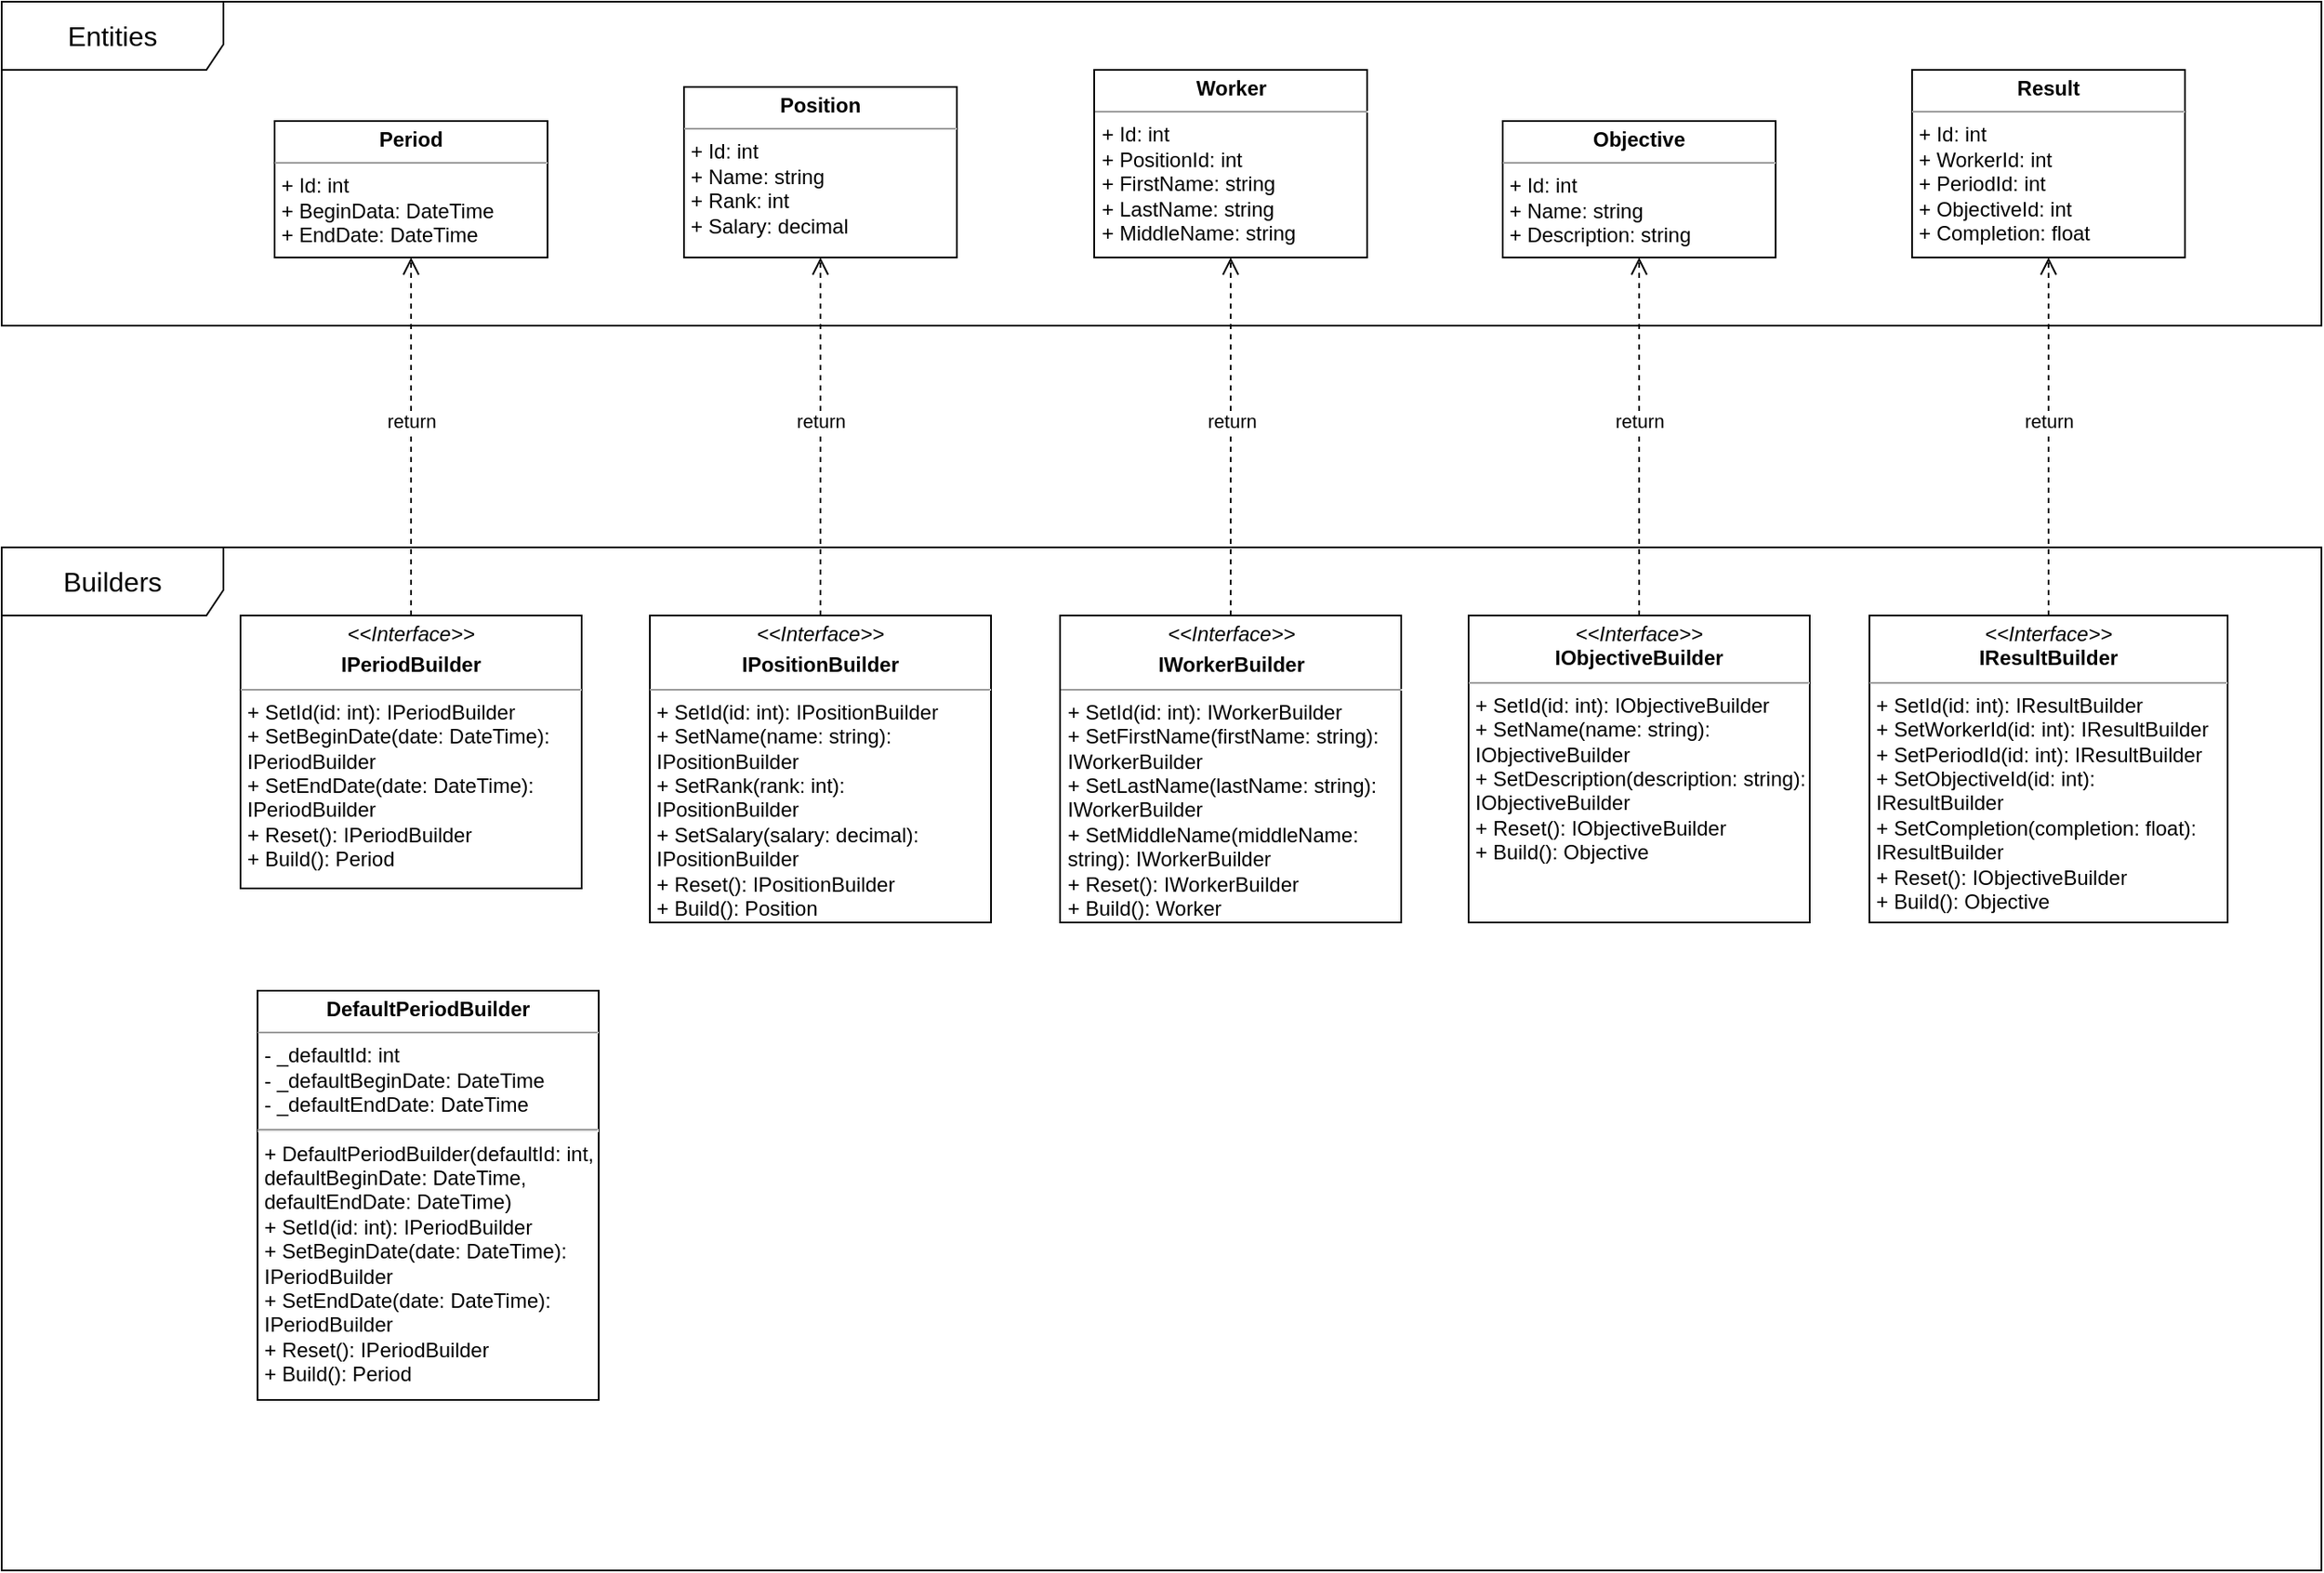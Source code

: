 <mxfile version="22.1.11" type="github">
  <diagram name="Страница — 1" id="qih0HeVdHAn_B9oH8GBS">
    <mxGraphModel dx="1185" dy="632" grid="1" gridSize="10" guides="1" tooltips="1" connect="1" arrows="1" fold="1" page="1" pageScale="1" pageWidth="827" pageHeight="1169" math="0" shadow="0">
      <root>
        <mxCell id="0" />
        <mxCell id="1" parent="0" />
        <mxCell id="z6ik7qYl1S37W0Bwtu2p-1" value="&lt;font style=&quot;font-size: 16px;&quot;&gt;Entities&lt;/font&gt;" style="shape=umlFrame;whiteSpace=wrap;html=1;pointerEvents=0;width=130;height=40;" parent="1" vertex="1">
          <mxGeometry x="240" y="80" width="1360" height="190" as="geometry" />
        </mxCell>
        <mxCell id="z6ik7qYl1S37W0Bwtu2p-2" value="&lt;p style=&quot;margin:0px;margin-top:4px;text-align:center;&quot;&gt;&lt;b&gt;Period&lt;/b&gt;&lt;/p&gt;&lt;hr size=&quot;1&quot;&gt;&lt;p style=&quot;margin:0px;margin-left:4px;&quot;&gt;+ Id: int&lt;/p&gt;&lt;p style=&quot;margin:0px;margin-left:4px;&quot;&gt;+ BeginData: DateTime&lt;/p&gt;&lt;p style=&quot;margin:0px;margin-left:4px;&quot;&gt;+ EndDate: DateTime&lt;/p&gt;" style="verticalAlign=top;align=left;overflow=fill;fontSize=12;fontFamily=Helvetica;html=1;whiteSpace=wrap;" parent="1" vertex="1">
          <mxGeometry x="400" y="150" width="160" height="80" as="geometry" />
        </mxCell>
        <mxCell id="z6ik7qYl1S37W0Bwtu2p-3" value="&lt;p style=&quot;margin:0px;margin-top:4px;text-align:center;&quot;&gt;&lt;b&gt;Position&lt;/b&gt;&lt;/p&gt;&lt;hr size=&quot;1&quot;&gt;&lt;p style=&quot;margin:0px;margin-left:4px;&quot;&gt;+ Id: int&lt;/p&gt;&lt;p style=&quot;margin:0px;margin-left:4px;&quot;&gt;+ Name: string&lt;/p&gt;&lt;p style=&quot;margin:0px;margin-left:4px;&quot;&gt;+ Rank: int&lt;/p&gt;&lt;p style=&quot;margin:0px;margin-left:4px;&quot;&gt;+ Salary: decimal&lt;/p&gt;" style="verticalAlign=top;align=left;overflow=fill;fontSize=12;fontFamily=Helvetica;html=1;whiteSpace=wrap;" parent="1" vertex="1">
          <mxGeometry x="640" y="130" width="160" height="100" as="geometry" />
        </mxCell>
        <mxCell id="z6ik7qYl1S37W0Bwtu2p-4" value="&lt;p style=&quot;margin:0px;margin-top:4px;text-align:center;&quot;&gt;&lt;b&gt;Objective&lt;/b&gt;&lt;/p&gt;&lt;hr size=&quot;1&quot;&gt;&lt;p style=&quot;margin:0px;margin-left:4px;&quot;&gt;+ Id: int&lt;/p&gt;&lt;p style=&quot;margin:0px;margin-left:4px;&quot;&gt;+ Name: string&lt;/p&gt;&lt;p style=&quot;margin:0px;margin-left:4px;&quot;&gt;+ Description: string&lt;/p&gt;&lt;p style=&quot;margin:0px;margin-left:4px;&quot;&gt;&lt;br&gt;&lt;/p&gt;" style="verticalAlign=top;align=left;overflow=fill;fontSize=12;fontFamily=Helvetica;html=1;whiteSpace=wrap;" parent="1" vertex="1">
          <mxGeometry x="1120" y="150" width="160" height="80" as="geometry" />
        </mxCell>
        <mxCell id="z6ik7qYl1S37W0Bwtu2p-5" value="&lt;p style=&quot;margin:0px;margin-top:4px;text-align:center;&quot;&gt;&lt;b&gt;Worker&lt;/b&gt;&lt;/p&gt;&lt;hr size=&quot;1&quot;&gt;&lt;p style=&quot;margin:0px;margin-left:4px;&quot;&gt;+ Id: int&lt;/p&gt;&lt;p style=&quot;margin:0px;margin-left:4px;&quot;&gt;+ PositionId: int&lt;/p&gt;&lt;p style=&quot;margin:0px;margin-left:4px;&quot;&gt;+ FirstName: string&lt;/p&gt;&lt;p style=&quot;margin:0px;margin-left:4px;&quot;&gt;+ LastName: string&lt;/p&gt;&lt;p style=&quot;margin:0px;margin-left:4px;&quot;&gt;+ MiddleName: string&lt;/p&gt;" style="verticalAlign=top;align=left;overflow=fill;fontSize=12;fontFamily=Helvetica;html=1;whiteSpace=wrap;" parent="1" vertex="1">
          <mxGeometry x="880.5" y="120" width="160" height="110" as="geometry" />
        </mxCell>
        <mxCell id="z6ik7qYl1S37W0Bwtu2p-6" value="&lt;font style=&quot;font-size: 16px;&quot;&gt;Builders&lt;/font&gt;" style="shape=umlFrame;whiteSpace=wrap;html=1;pointerEvents=0;width=130;height=40;" parent="1" vertex="1">
          <mxGeometry x="240" y="400" width="1360" height="600" as="geometry" />
        </mxCell>
        <mxCell id="z6ik7qYl1S37W0Bwtu2p-7" value="&lt;p style=&quot;margin:0px;margin-top:4px;text-align:center;&quot;&gt;&lt;i style=&quot;border-color: var(--border-color);&quot;&gt;&amp;lt;&amp;lt;Interface&amp;gt;&amp;gt;&lt;/i&gt;&lt;b&gt;&lt;br&gt;&lt;/b&gt;&lt;/p&gt;&lt;p style=&quot;margin:0px;margin-top:4px;text-align:center;&quot;&gt;&lt;b&gt;IPeriodBuilder&lt;/b&gt;&lt;/p&gt;&lt;hr size=&quot;1&quot;&gt;&lt;p style=&quot;margin:0px;margin-left:4px;&quot;&gt;+ SetId(id: int): IPeriodBuilder&lt;/p&gt;&lt;p style=&quot;margin:0px;margin-left:4px;&quot;&gt;+ SetBeginDate(date: DateTime): IPeriodBuilder&lt;/p&gt;&lt;p style=&quot;margin:0px;margin-left:4px;&quot;&gt;+ SetEndDate(date: DateTime): IPeriodBuilder&lt;/p&gt;&lt;p style=&quot;margin:0px;margin-left:4px;&quot;&gt;+ Reset(): IPeriodBuilder&lt;/p&gt;&lt;p style=&quot;margin:0px;margin-left:4px;&quot;&gt;+ Build(): Period&lt;/p&gt;" style="verticalAlign=top;align=left;overflow=fill;fontSize=12;fontFamily=Helvetica;html=1;whiteSpace=wrap;" parent="1" vertex="1">
          <mxGeometry x="380" y="440" width="200" height="160" as="geometry" />
        </mxCell>
        <mxCell id="z6ik7qYl1S37W0Bwtu2p-8" value="&lt;p style=&quot;margin:0px;margin-top:4px;text-align:center;&quot;&gt;&lt;i style=&quot;border-color: var(--border-color);&quot;&gt;&amp;lt;&amp;lt;Interface&amp;gt;&amp;gt;&lt;/i&gt;&lt;b&gt;&lt;br&gt;&lt;/b&gt;&lt;/p&gt;&lt;p style=&quot;margin:0px;margin-top:4px;text-align:center;&quot;&gt;&lt;b&gt;IPositionBuilder&lt;/b&gt;&lt;/p&gt;&lt;hr size=&quot;1&quot;&gt;&lt;p style=&quot;margin:0px;margin-left:4px;&quot;&gt;+ SetId(id: int): IPositionBuilder&lt;/p&gt;&lt;p style=&quot;margin:0px;margin-left:4px;&quot;&gt;+ SetName(name: string): IPositionBuilder&lt;/p&gt;&lt;p style=&quot;margin:0px;margin-left:4px;&quot;&gt;+ SetRank(rank: int): IPositionBuilder&lt;/p&gt;&lt;p style=&quot;margin:0px;margin-left:4px;&quot;&gt;+ SetSalary(salary: decimal): IPositionBuilder&lt;/p&gt;&lt;p style=&quot;margin:0px;margin-left:4px;&quot;&gt;+ Reset(): IPositionBuilder&lt;/p&gt;&lt;p style=&quot;margin:0px;margin-left:4px;&quot;&gt;+ Build(): Position&lt;/p&gt;" style="verticalAlign=top;align=left;overflow=fill;fontSize=12;fontFamily=Helvetica;html=1;whiteSpace=wrap;" parent="1" vertex="1">
          <mxGeometry x="620" y="440" width="200" height="180" as="geometry" />
        </mxCell>
        <mxCell id="z6ik7qYl1S37W0Bwtu2p-9" value="return" style="html=1;verticalAlign=bottom;endArrow=open;dashed=1;endSize=8;rounded=0;exitX=0.5;exitY=0;exitDx=0;exitDy=0;entryX=0.5;entryY=1;entryDx=0;entryDy=0;edgeStyle=orthogonalEdgeStyle;" parent="1" source="z6ik7qYl1S37W0Bwtu2p-7" target="z6ik7qYl1S37W0Bwtu2p-2" edge="1">
          <mxGeometry relative="1" as="geometry">
            <mxPoint x="450" y="370" as="sourcePoint" />
            <mxPoint x="370" y="370" as="targetPoint" />
          </mxGeometry>
        </mxCell>
        <mxCell id="z6ik7qYl1S37W0Bwtu2p-10" value="&lt;p style=&quot;margin:0px;margin-top:4px;text-align:center;&quot;&gt;&lt;i style=&quot;border-color: var(--border-color);&quot;&gt;&amp;lt;&amp;lt;Interface&amp;gt;&amp;gt;&lt;/i&gt;&lt;b&gt;&lt;br&gt;&lt;/b&gt;&lt;/p&gt;&lt;p style=&quot;margin:0px;margin-top:4px;text-align:center;&quot;&gt;&lt;b&gt;IWorkerBuilder&lt;/b&gt;&lt;/p&gt;&lt;hr size=&quot;1&quot;&gt;&lt;p style=&quot;margin:0px;margin-left:4px;&quot;&gt;+ SetId(id: int): IWorkerBuilder&lt;/p&gt;&lt;p style=&quot;margin:0px;margin-left:4px;&quot;&gt;+ SetFirstName(firstName: string): IWorkerBuilder&lt;/p&gt;&lt;p style=&quot;margin:0px;margin-left:4px;&quot;&gt;+ SetLastName(lastName: string): IWorkerBuilder&lt;/p&gt;&lt;p style=&quot;margin:0px;margin-left:4px;&quot;&gt;+ SetMiddleName(middleName: string): IWorkerBuilder&lt;/p&gt;&lt;p style=&quot;margin:0px;margin-left:4px;&quot;&gt;+ Reset(): IWorkerBuilder&lt;/p&gt;&lt;p style=&quot;margin:0px;margin-left:4px;&quot;&gt;+ Build(): Worker&lt;/p&gt;" style="verticalAlign=top;align=left;overflow=fill;fontSize=12;fontFamily=Helvetica;html=1;whiteSpace=wrap;" parent="1" vertex="1">
          <mxGeometry x="860.5" y="440" width="200" height="180" as="geometry" />
        </mxCell>
        <mxCell id="z6ik7qYl1S37W0Bwtu2p-11" value="&lt;p style=&quot;margin:0px;margin-top:4px;text-align:center;&quot;&gt;&lt;i&gt;&amp;lt;&amp;lt;Interface&amp;gt;&amp;gt;&lt;/i&gt;&lt;br&gt;&lt;b&gt;IObjectiveBuilder&lt;/b&gt;&lt;/p&gt;&lt;hr size=&quot;1&quot;&gt;&lt;p style=&quot;margin:0px;margin-left:4px;&quot;&gt;+ SetId(id: int): IObjectiveBuilder&lt;/p&gt;&lt;p style=&quot;margin:0px;margin-left:4px;&quot;&gt;+ SetName(name: string): IObjectiveBuilder&amp;nbsp;&lt;/p&gt;&lt;p style=&quot;margin:0px;margin-left:4px;&quot;&gt;+ SetDescription(description: string): IObjectiveBuilder&lt;/p&gt;&lt;p style=&quot;margin:0px;margin-left:4px;&quot;&gt;+ Reset(): IObjectiveBuilder&lt;/p&gt;&lt;p style=&quot;margin:0px;margin-left:4px;&quot;&gt;+ Build(): Objective&lt;/p&gt;" style="verticalAlign=top;align=left;overflow=fill;fontSize=12;fontFamily=Helvetica;html=1;whiteSpace=wrap;" parent="1" vertex="1">
          <mxGeometry x="1100" y="440" width="200" height="180" as="geometry" />
        </mxCell>
        <mxCell id="z6ik7qYl1S37W0Bwtu2p-12" value="return" style="html=1;verticalAlign=bottom;endArrow=open;dashed=1;endSize=8;rounded=0;entryX=0.5;entryY=1;entryDx=0;entryDy=0;exitX=0.5;exitY=0;exitDx=0;exitDy=0;edgeStyle=orthogonalEdgeStyle;" parent="1" source="z6ik7qYl1S37W0Bwtu2p-8" target="z6ik7qYl1S37W0Bwtu2p-3" edge="1">
          <mxGeometry relative="1" as="geometry">
            <mxPoint x="770" y="380" as="sourcePoint" />
            <mxPoint x="690" y="380" as="targetPoint" />
          </mxGeometry>
        </mxCell>
        <mxCell id="z6ik7qYl1S37W0Bwtu2p-13" value="return" style="html=1;verticalAlign=bottom;endArrow=open;dashed=1;endSize=8;rounded=0;entryX=0.5;entryY=1;entryDx=0;entryDy=0;exitX=0.5;exitY=0;exitDx=0;exitDy=0;edgeStyle=orthogonalEdgeStyle;" parent="1" source="z6ik7qYl1S37W0Bwtu2p-10" target="z6ik7qYl1S37W0Bwtu2p-5" edge="1">
          <mxGeometry relative="1" as="geometry">
            <mxPoint x="1100" y="370" as="sourcePoint" />
            <mxPoint x="1020" y="370" as="targetPoint" />
          </mxGeometry>
        </mxCell>
        <mxCell id="z6ik7qYl1S37W0Bwtu2p-17" value="return" style="html=1;verticalAlign=bottom;endArrow=open;dashed=1;endSize=8;rounded=0;entryX=0.5;entryY=1;entryDx=0;entryDy=0;exitX=0.5;exitY=0;exitDx=0;exitDy=0;edgeStyle=orthogonalEdgeStyle;" parent="1" source="z6ik7qYl1S37W0Bwtu2p-11" target="z6ik7qYl1S37W0Bwtu2p-4" edge="1">
          <mxGeometry relative="1" as="geometry">
            <mxPoint x="1330" y="370" as="sourcePoint" />
            <mxPoint x="1250" y="370" as="targetPoint" />
          </mxGeometry>
        </mxCell>
        <mxCell id="xKmKN3CruhW7F5drKo0u-1" value="&lt;p style=&quot;margin:0px;margin-top:4px;text-align:center;&quot;&gt;&lt;b&gt;Result&lt;/b&gt;&lt;/p&gt;&lt;hr size=&quot;1&quot;&gt;&lt;p style=&quot;margin:0px;margin-left:4px;&quot;&gt;+ Id: int&lt;/p&gt;&lt;p style=&quot;margin:0px;margin-left:4px;&quot;&gt;+ WorkerId: int&lt;/p&gt;&lt;p style=&quot;margin:0px;margin-left:4px;&quot;&gt;+ PeriodId: int&lt;/p&gt;&lt;p style=&quot;margin:0px;margin-left:4px;&quot;&gt;+ ObjectiveId: int&lt;/p&gt;&lt;p style=&quot;margin:0px;margin-left:4px;&quot;&gt;+ Completion: float&lt;/p&gt;&lt;p style=&quot;margin:0px;margin-left:4px;&quot;&gt;&lt;br&gt;&lt;/p&gt;" style="verticalAlign=top;align=left;overflow=fill;fontSize=12;fontFamily=Helvetica;html=1;whiteSpace=wrap;" vertex="1" parent="1">
          <mxGeometry x="1360" y="120" width="160" height="110" as="geometry" />
        </mxCell>
        <mxCell id="xKmKN3CruhW7F5drKo0u-2" value="&lt;p style=&quot;margin:0px;margin-top:4px;text-align:center;&quot;&gt;&lt;i&gt;&amp;lt;&amp;lt;Interface&amp;gt;&amp;gt;&lt;/i&gt;&lt;br&gt;&lt;b&gt;IResultBuilder&lt;/b&gt;&lt;/p&gt;&lt;hr size=&quot;1&quot;&gt;&lt;p style=&quot;margin:0px;margin-left:4px;&quot;&gt;+ SetId(id: int): IResultBuilder&lt;/p&gt;&lt;p style=&quot;margin:0px;margin-left:4px;&quot;&gt;+ SetWorkerId(id: int): IResultBuilder&lt;/p&gt;&lt;p style=&quot;margin:0px;margin-left:4px;&quot;&gt;+ SetPeriodId(id: int): IResultBuilder&lt;/p&gt;&lt;p style=&quot;margin:0px;margin-left:4px;&quot;&gt;+ SetObjectiveId(id: int): IResultBuilder&lt;/p&gt;&lt;p style=&quot;margin:0px;margin-left:4px;&quot;&gt;+ SetCompletion(completion: float): IResultBuilder&lt;/p&gt;&lt;p style=&quot;margin:0px;margin-left:4px;&quot;&gt;+ Reset(): IObjectiveBuilder&lt;/p&gt;&lt;p style=&quot;margin:0px;margin-left:4px;&quot;&gt;+ Build(): Objective&lt;/p&gt;" style="verticalAlign=top;align=left;overflow=fill;fontSize=12;fontFamily=Helvetica;html=1;whiteSpace=wrap;" vertex="1" parent="1">
          <mxGeometry x="1335" y="440" width="210" height="180" as="geometry" />
        </mxCell>
        <mxCell id="xKmKN3CruhW7F5drKo0u-3" value="return" style="html=1;verticalAlign=bottom;endArrow=open;dashed=1;endSize=8;rounded=0;entryX=0.5;entryY=1;entryDx=0;entryDy=0;exitX=0.5;exitY=0;exitDx=0;exitDy=0;edgeStyle=orthogonalEdgeStyle;" edge="1" parent="1" source="xKmKN3CruhW7F5drKo0u-2" target="xKmKN3CruhW7F5drKo0u-1">
          <mxGeometry relative="1" as="geometry">
            <mxPoint x="1210" y="450" as="sourcePoint" />
            <mxPoint x="1210" y="240" as="targetPoint" />
          </mxGeometry>
        </mxCell>
        <mxCell id="xKmKN3CruhW7F5drKo0u-4" value="&lt;p style=&quot;margin:0px;margin-top:4px;text-align:center;&quot;&gt;&lt;b style=&quot;background-color: initial;&quot;&gt;DefaultPeriodBuilder&lt;/b&gt;&lt;br&gt;&lt;/p&gt;&lt;hr size=&quot;1&quot;&gt;&lt;p style=&quot;margin:0px;margin-left:4px;&quot;&gt;- _defaultId: int&lt;/p&gt;&lt;p style=&quot;margin:0px;margin-left:4px;&quot;&gt;- _defaultBeginDate: DateTime&lt;/p&gt;&lt;p style=&quot;margin:0px;margin-left:4px;&quot;&gt;- _defaultEndDate: DateTime&lt;/p&gt;&lt;hr&gt;&lt;p style=&quot;margin:0px;margin-left:4px;&quot;&gt;+ DefaultPeriodBuilder(defaultId: int, defaultBeginDate: DateTime, defaultEndDate: DateTime)&lt;/p&gt;&lt;p style=&quot;margin:0px;margin-left:4px;&quot;&gt;+ SetId(id: int): IPeriodBuilder&lt;/p&gt;&lt;p style=&quot;margin:0px;margin-left:4px;&quot;&gt;+ SetBeginDate(date: DateTime): IPeriodBuilder&lt;/p&gt;&lt;p style=&quot;margin:0px;margin-left:4px;&quot;&gt;+ SetEndDate(date: DateTime): IPeriodBuilder&lt;/p&gt;&lt;p style=&quot;margin:0px;margin-left:4px;&quot;&gt;+ Reset(): IPeriodBuilder&lt;/p&gt;&lt;p style=&quot;margin:0px;margin-left:4px;&quot;&gt;+ Build(): Period&lt;/p&gt;" style="verticalAlign=top;align=left;overflow=fill;fontSize=12;fontFamily=Helvetica;html=1;whiteSpace=wrap;" vertex="1" parent="1">
          <mxGeometry x="390" y="660" width="200" height="240" as="geometry" />
        </mxCell>
      </root>
    </mxGraphModel>
  </diagram>
</mxfile>
